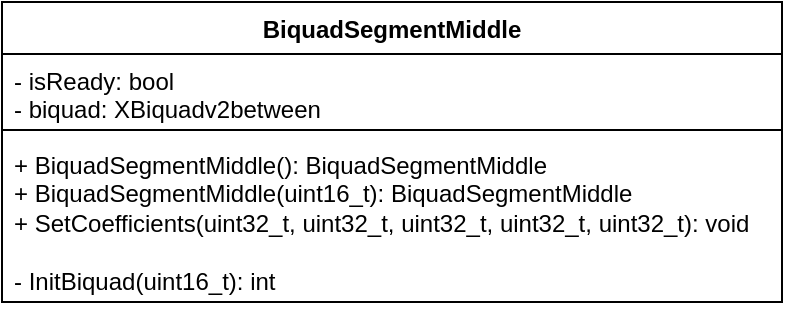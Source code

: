 <mxfile version="22.1.16" type="device">
  <diagram name="Side-1" id="s--7dHOOvZNyD8MAttnz">
    <mxGraphModel dx="1098" dy="1180" grid="1" gridSize="10" guides="1" tooltips="1" connect="1" arrows="1" fold="1" page="1" pageScale="1" pageWidth="827" pageHeight="1169" math="0" shadow="0">
      <root>
        <mxCell id="0" />
        <mxCell id="1" parent="0" />
        <mxCell id="0IzpBJB4sgEFQKCQtinh-5" value="BiquadSegmentMiddle" style="swimlane;fontStyle=1;align=center;verticalAlign=top;childLayout=stackLayout;horizontal=1;startSize=26;horizontalStack=0;resizeParent=1;resizeParentMax=0;resizeLast=0;collapsible=1;marginBottom=0;whiteSpace=wrap;html=1;" vertex="1" parent="1">
          <mxGeometry x="240" y="350" width="390" height="150" as="geometry" />
        </mxCell>
        <mxCell id="0IzpBJB4sgEFQKCQtinh-6" value="- isReady: bool&lt;br&gt;- biquad: XBiquadv2between" style="text;strokeColor=none;fillColor=none;align=left;verticalAlign=top;spacingLeft=4;spacingRight=4;overflow=hidden;rotatable=0;points=[[0,0.5],[1,0.5]];portConstraint=eastwest;whiteSpace=wrap;html=1;" vertex="1" parent="0IzpBJB4sgEFQKCQtinh-5">
          <mxGeometry y="26" width="390" height="34" as="geometry" />
        </mxCell>
        <mxCell id="0IzpBJB4sgEFQKCQtinh-7" value="" style="line;strokeWidth=1;fillColor=none;align=left;verticalAlign=middle;spacingTop=-1;spacingLeft=3;spacingRight=3;rotatable=0;labelPosition=right;points=[];portConstraint=eastwest;strokeColor=inherit;" vertex="1" parent="0IzpBJB4sgEFQKCQtinh-5">
          <mxGeometry y="60" width="390" height="8" as="geometry" />
        </mxCell>
        <mxCell id="0IzpBJB4sgEFQKCQtinh-8" value="+&amp;nbsp;BiquadSegmentMiddle():&amp;nbsp;BiquadSegmentMiddle&lt;br&gt;+&amp;nbsp;BiquadSegmentMiddle(uint16_t):&amp;nbsp;BiquadSegmentMiddle&lt;br&gt;+ SetCoefficients(uint32_t, uint32_t, uint32_t, uint32_t, uint32_t): void&lt;br&gt;&lt;br&gt;- InitBiquad(uint16_t): int" style="text;strokeColor=none;fillColor=none;align=left;verticalAlign=top;spacingLeft=4;spacingRight=4;overflow=hidden;rotatable=0;points=[[0,0.5],[1,0.5]];portConstraint=eastwest;whiteSpace=wrap;html=1;" vertex="1" parent="0IzpBJB4sgEFQKCQtinh-5">
          <mxGeometry y="68" width="390" height="82" as="geometry" />
        </mxCell>
      </root>
    </mxGraphModel>
  </diagram>
</mxfile>
